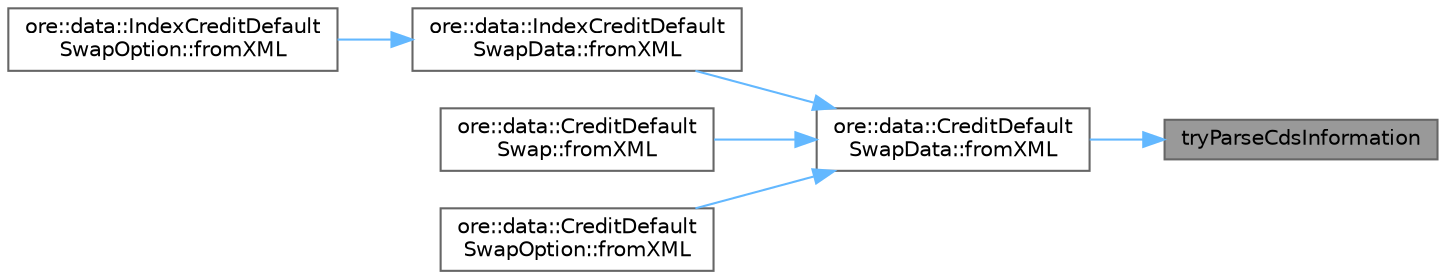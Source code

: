 digraph "tryParseCdsInformation"
{
 // INTERACTIVE_SVG=YES
 // LATEX_PDF_SIZE
  bgcolor="transparent";
  edge [fontname=Helvetica,fontsize=10,labelfontname=Helvetica,labelfontsize=10];
  node [fontname=Helvetica,fontsize=10,shape=box,height=0.2,width=0.4];
  rankdir="RL";
  Node1 [label="tryParseCdsInformation",height=0.2,width=0.4,color="gray40", fillcolor="grey60", style="filled", fontcolor="black",tooltip=" "];
  Node1 -> Node2 [dir="back",color="steelblue1",style="solid"];
  Node2 [label="ore::data::CreditDefault\lSwapData::fromXML",height=0.2,width=0.4,color="grey40", fillcolor="white", style="filled",URL="$classore_1_1data_1_1_credit_default_swap_data.html#a7741ae0fc924943de5bfe02928262eb7",tooltip=" "];
  Node2 -> Node3 [dir="back",color="steelblue1",style="solid"];
  Node3 [label="ore::data::IndexCreditDefault\lSwapData::fromXML",height=0.2,width=0.4,color="grey40", fillcolor="white", style="filled",URL="$classore_1_1data_1_1_index_credit_default_swap_data.html#a510baf06568510646decfeaf1753e526",tooltip=" "];
  Node3 -> Node4 [dir="back",color="steelblue1",style="solid"];
  Node4 [label="ore::data::IndexCreditDefault\lSwapOption::fromXML",height=0.2,width=0.4,color="grey40", fillcolor="white", style="filled",URL="$classore_1_1data_1_1_index_credit_default_swap_option.html#a510baf06568510646decfeaf1753e526",tooltip=" "];
  Node2 -> Node5 [dir="back",color="steelblue1",style="solid"];
  Node5 [label="ore::data::CreditDefault\lSwap::fromXML",height=0.2,width=0.4,color="grey40", fillcolor="white", style="filled",URL="$classore_1_1data_1_1_credit_default_swap.html#a7741ae0fc924943de5bfe02928262eb7",tooltip=" "];
  Node2 -> Node6 [dir="back",color="steelblue1",style="solid"];
  Node6 [label="ore::data::CreditDefault\lSwapOption::fromXML",height=0.2,width=0.4,color="grey40", fillcolor="white", style="filled",URL="$classore_1_1data_1_1_credit_default_swap_option.html#a7741ae0fc924943de5bfe02928262eb7",tooltip=" "];
}

